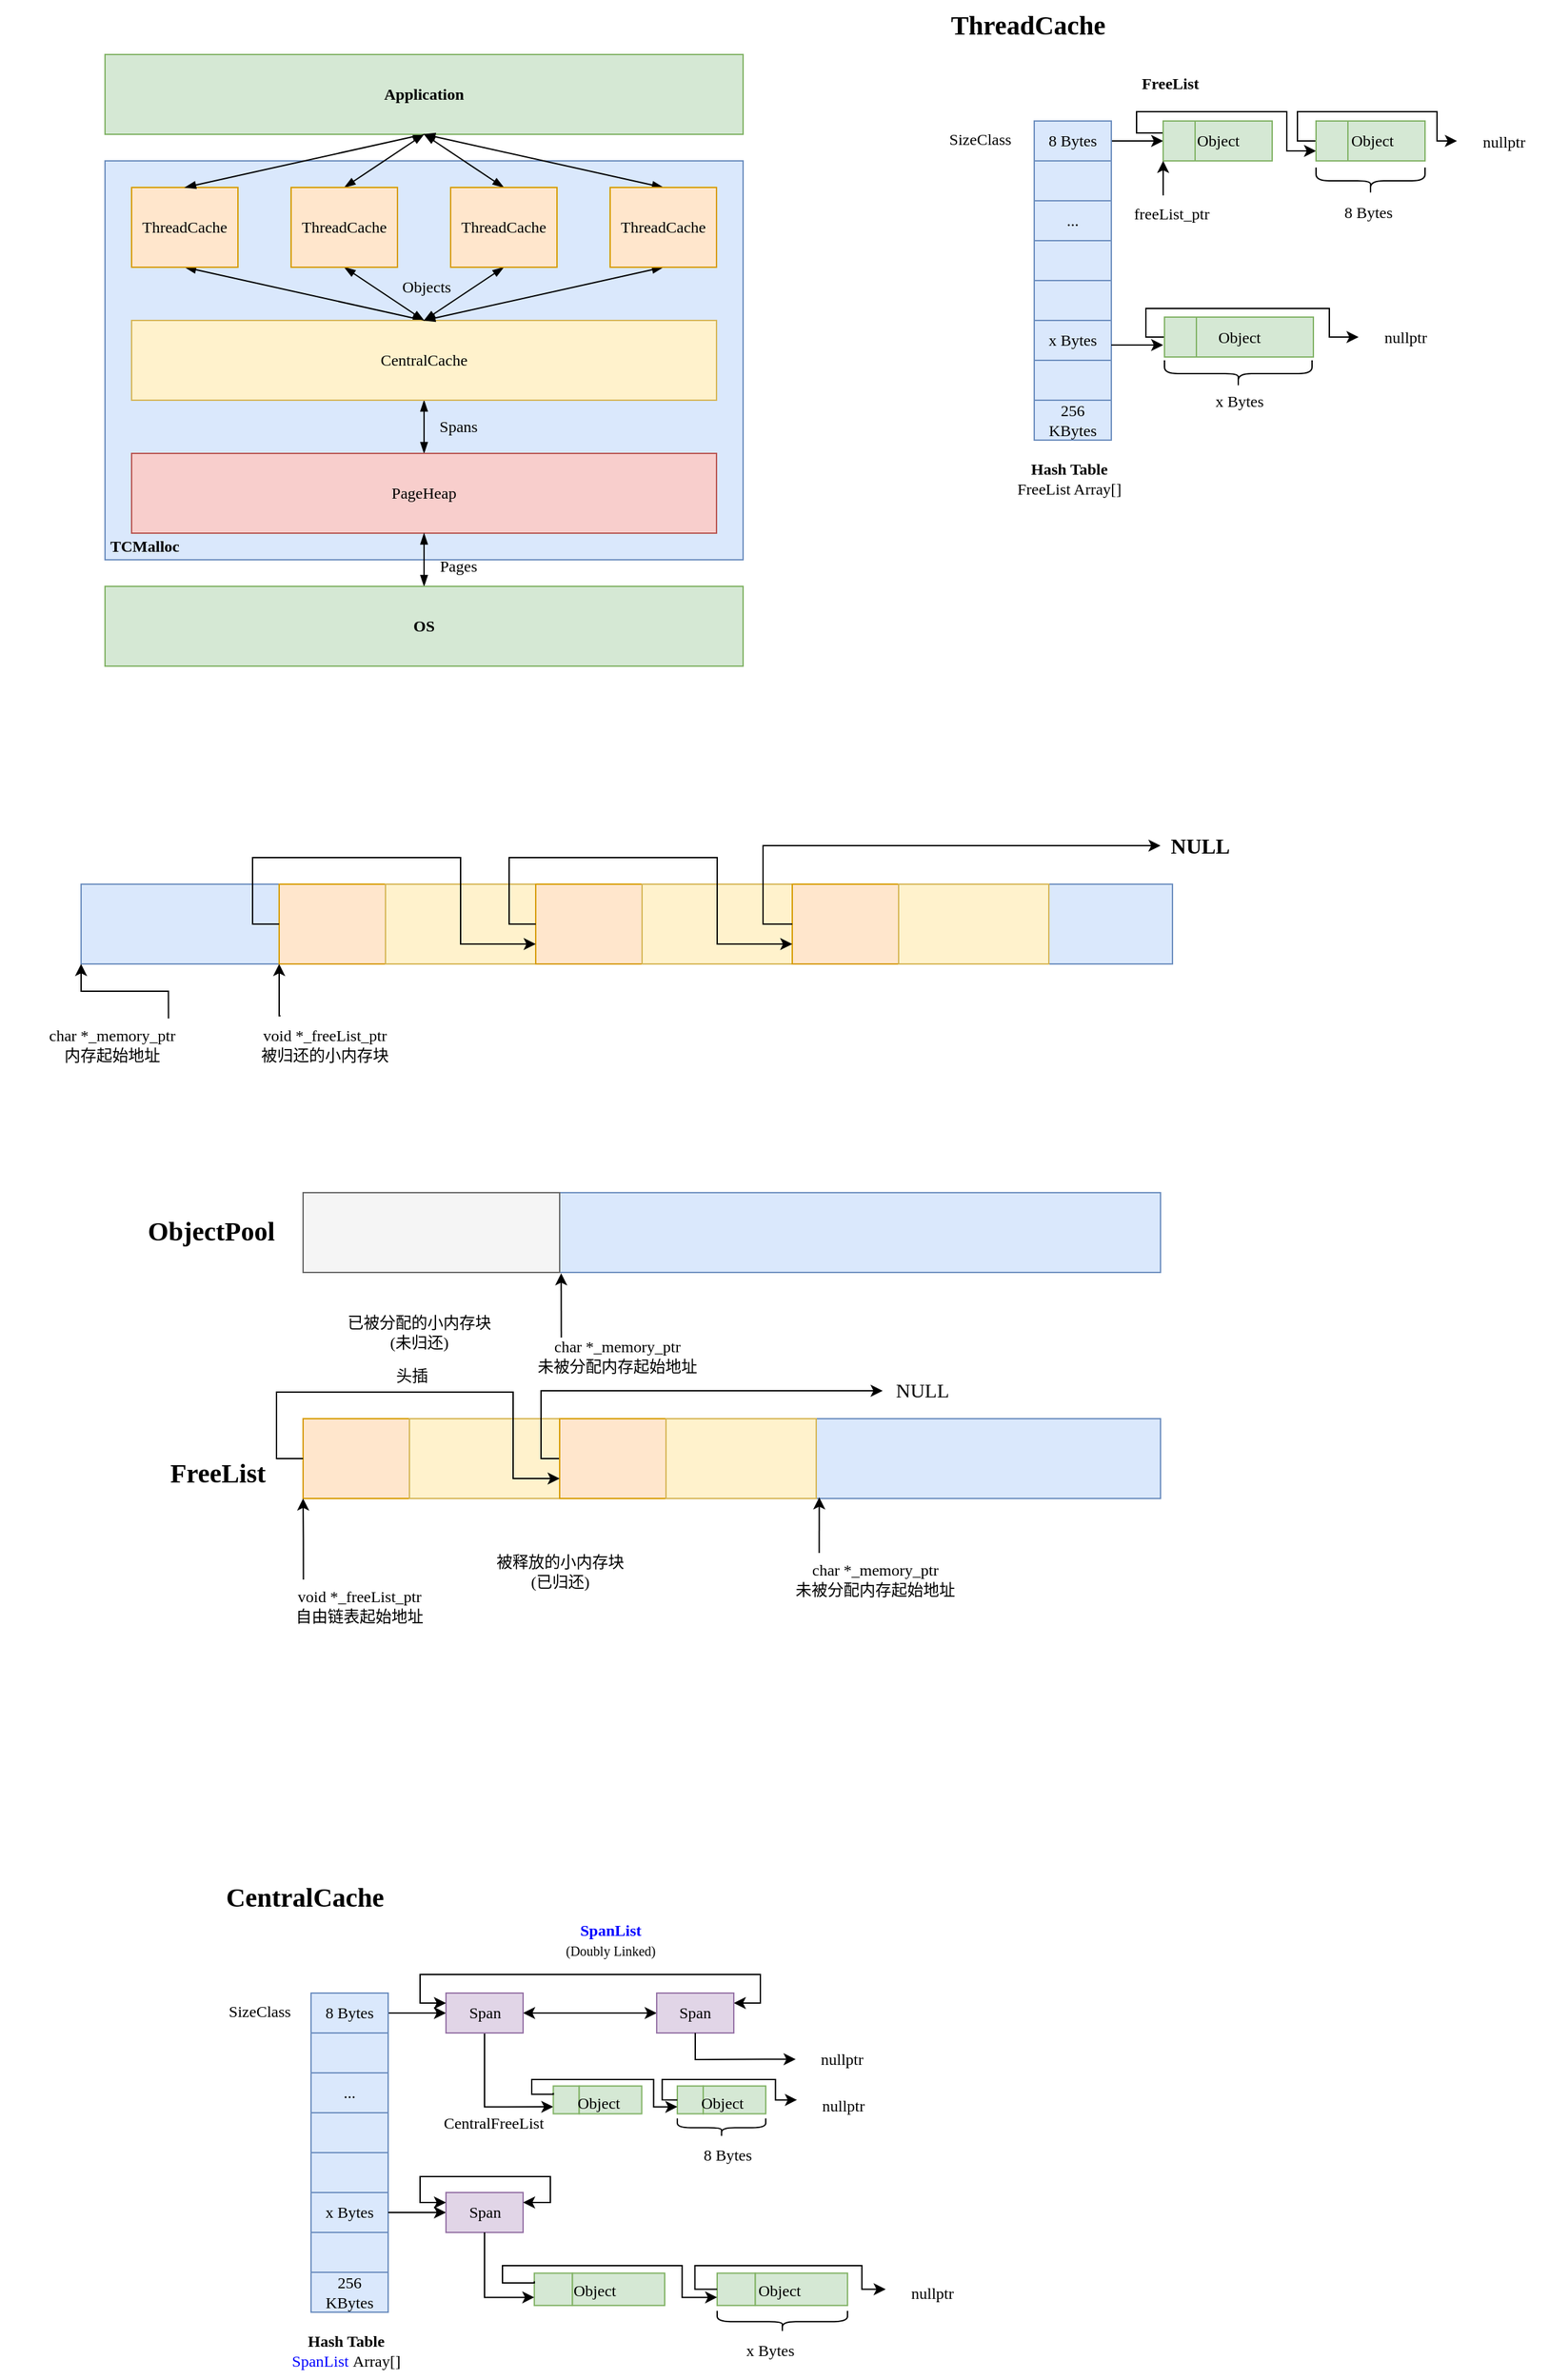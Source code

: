 <mxfile version="23.1.8" type="github" pages="2">
  <diagram name="第 1 页" id="vCILg_Ki7q9bG5vbGijk">
    <mxGraphModel dx="716" dy="364" grid="0" gridSize="10" guides="1" tooltips="1" connect="1" arrows="1" fold="1" page="1" pageScale="1" pageWidth="1654" pageHeight="2336" math="0" shadow="0">
      <root>
        <mxCell id="0" />
        <mxCell id="1" parent="0" />
        <mxCell id="2ix9AT3Dd3sCo8_-2dsp-60" value="" style="rounded=0;whiteSpace=wrap;html=1;fontFamily=Lucida Console;fillColor=#dae8fc;strokeColor=#6c8ebf;" vertex="1" parent="1">
          <mxGeometry x="102" y="724" width="821" height="60" as="geometry" />
        </mxCell>
        <mxCell id="2ix9AT3Dd3sCo8_-2dsp-11" value="" style="rounded=0;whiteSpace=wrap;html=1;fontFamily=Lucida Console;fillColor=#dae8fc;strokeColor=#6c8ebf;" vertex="1" parent="1">
          <mxGeometry x="120" y="180" width="480" height="300" as="geometry" />
        </mxCell>
        <mxCell id="2ix9AT3Dd3sCo8_-2dsp-18" style="rounded=0;orthogonalLoop=1;jettySize=auto;html=1;exitX=0.5;exitY=1;exitDx=0;exitDy=0;entryX=0.5;entryY=0;entryDx=0;entryDy=0;startArrow=blockThin;startFill=1;endArrow=blockThin;endFill=1;" edge="1" parent="1" source="2ix9AT3Dd3sCo8_-2dsp-1" target="2ix9AT3Dd3sCo8_-2dsp-7">
          <mxGeometry relative="1" as="geometry">
            <mxPoint x="240" y="300" as="targetPoint" />
          </mxGeometry>
        </mxCell>
        <mxCell id="2ix9AT3Dd3sCo8_-2dsp-1" value="&lt;font&gt;ThreadCache&lt;/font&gt;" style="rounded=0;whiteSpace=wrap;html=1;fontFamily=Lucida Console;fillColor=#ffe6cc;strokeColor=#d79b00;" vertex="1" parent="1">
          <mxGeometry x="140" y="200" width="80" height="60" as="geometry" />
        </mxCell>
        <mxCell id="2ix9AT3Dd3sCo8_-2dsp-17" style="rounded=0;orthogonalLoop=1;jettySize=auto;html=1;exitX=0.5;exitY=1;exitDx=0;exitDy=0;entryX=0.5;entryY=0;entryDx=0;entryDy=0;startArrow=blockThin;startFill=1;endArrow=blockThin;endFill=1;" edge="1" parent="1" source="2ix9AT3Dd3sCo8_-2dsp-5" target="2ix9AT3Dd3sCo8_-2dsp-1">
          <mxGeometry relative="1" as="geometry" />
        </mxCell>
        <mxCell id="2ix9AT3Dd3sCo8_-2dsp-5" value="&lt;b&gt;Application&lt;/b&gt;" style="rounded=0;whiteSpace=wrap;html=1;fontFamily=Lucida Console;fillColor=#d5e8d4;strokeColor=#82b366;" vertex="1" parent="1">
          <mxGeometry x="120" y="100" width="480" height="60" as="geometry" />
        </mxCell>
        <mxCell id="2ix9AT3Dd3sCo8_-2dsp-23" style="rounded=0;orthogonalLoop=1;jettySize=auto;html=1;exitX=0.5;exitY=1;exitDx=0;exitDy=0;startArrow=blockThin;startFill=1;endArrow=blockThin;endFill=1;" edge="1" parent="1" source="2ix9AT3Dd3sCo8_-2dsp-7">
          <mxGeometry relative="1" as="geometry">
            <mxPoint x="360" y="400" as="targetPoint" />
          </mxGeometry>
        </mxCell>
        <mxCell id="2ix9AT3Dd3sCo8_-2dsp-7" value="CentralCache" style="rounded=0;whiteSpace=wrap;html=1;fontFamily=Lucida Console;fillColor=#fff2cc;strokeColor=#d6b656;" vertex="1" parent="1">
          <mxGeometry x="140" y="300" width="440" height="60" as="geometry" />
        </mxCell>
        <mxCell id="2ix9AT3Dd3sCo8_-2dsp-8" value="PageHeap" style="rounded=0;whiteSpace=wrap;html=1;fontFamily=Lucida Console;fillColor=#f8cecc;strokeColor=#b85450;" vertex="1" parent="1">
          <mxGeometry x="140" y="400" width="440" height="60" as="geometry" />
        </mxCell>
        <mxCell id="2ix9AT3Dd3sCo8_-2dsp-25" style="rounded=0;orthogonalLoop=1;jettySize=auto;html=1;exitX=0.5;exitY=0;exitDx=0;exitDy=0;entryX=0.5;entryY=1;entryDx=0;entryDy=0;startArrow=blockThin;startFill=1;endArrow=blockThin;endFill=1;" edge="1" parent="1" source="2ix9AT3Dd3sCo8_-2dsp-10" target="2ix9AT3Dd3sCo8_-2dsp-8">
          <mxGeometry relative="1" as="geometry" />
        </mxCell>
        <mxCell id="2ix9AT3Dd3sCo8_-2dsp-10" value="&lt;b&gt;OS&lt;/b&gt;" style="rounded=0;whiteSpace=wrap;html=1;fontFamily=Lucida Console;fillColor=#d5e8d4;strokeColor=#82b366;" vertex="1" parent="1">
          <mxGeometry x="120" y="500" width="480" height="60" as="geometry" />
        </mxCell>
        <mxCell id="2ix9AT3Dd3sCo8_-2dsp-19" style="rounded=0;orthogonalLoop=1;jettySize=auto;html=1;exitX=0.5;exitY=1;exitDx=0;exitDy=0;entryX=0.5;entryY=0;entryDx=0;entryDy=0;startArrow=blockThin;startFill=1;endArrow=blockThin;endFill=1;" edge="1" parent="1" source="2ix9AT3Dd3sCo8_-2dsp-14" target="2ix9AT3Dd3sCo8_-2dsp-7">
          <mxGeometry relative="1" as="geometry">
            <mxPoint x="240" y="300" as="targetPoint" />
          </mxGeometry>
        </mxCell>
        <mxCell id="2ix9AT3Dd3sCo8_-2dsp-26" style="rounded=0;orthogonalLoop=1;jettySize=auto;html=1;exitX=0.5;exitY=0;exitDx=0;exitDy=0;entryX=0.5;entryY=1;entryDx=0;entryDy=0;startArrow=blockThin;startFill=1;endArrow=blockThin;endFill=1;" edge="1" parent="1" source="2ix9AT3Dd3sCo8_-2dsp-14" target="2ix9AT3Dd3sCo8_-2dsp-5">
          <mxGeometry relative="1" as="geometry" />
        </mxCell>
        <mxCell id="2ix9AT3Dd3sCo8_-2dsp-14" value="&lt;font&gt;ThreadCache&lt;/font&gt;" style="rounded=0;whiteSpace=wrap;html=1;fontFamily=Lucida Console;fillColor=#ffe6cc;strokeColor=#d79b00;" vertex="1" parent="1">
          <mxGeometry x="260" y="200" width="80" height="60" as="geometry" />
        </mxCell>
        <mxCell id="2ix9AT3Dd3sCo8_-2dsp-20" style="rounded=0;orthogonalLoop=1;jettySize=auto;html=1;exitX=0.5;exitY=1;exitDx=0;exitDy=0;entryX=0.5;entryY=0;entryDx=0;entryDy=0;startArrow=blockThin;startFill=1;endArrow=blockThin;endFill=1;" edge="1" parent="1" source="2ix9AT3Dd3sCo8_-2dsp-15" target="2ix9AT3Dd3sCo8_-2dsp-7">
          <mxGeometry relative="1" as="geometry" />
        </mxCell>
        <mxCell id="2ix9AT3Dd3sCo8_-2dsp-27" style="rounded=0;orthogonalLoop=1;jettySize=auto;html=1;exitX=0.5;exitY=0;exitDx=0;exitDy=0;entryX=0.5;entryY=1;entryDx=0;entryDy=0;startArrow=blockThin;startFill=1;endArrow=blockThin;endFill=1;" edge="1" parent="1" source="2ix9AT3Dd3sCo8_-2dsp-15" target="2ix9AT3Dd3sCo8_-2dsp-5">
          <mxGeometry relative="1" as="geometry" />
        </mxCell>
        <mxCell id="2ix9AT3Dd3sCo8_-2dsp-15" value="&lt;font&gt;ThreadCache&lt;/font&gt;" style="rounded=0;whiteSpace=wrap;html=1;fontFamily=Lucida Console;fillColor=#ffe6cc;strokeColor=#d79b00;" vertex="1" parent="1">
          <mxGeometry x="380" y="200" width="80" height="60" as="geometry" />
        </mxCell>
        <mxCell id="2ix9AT3Dd3sCo8_-2dsp-21" style="rounded=0;orthogonalLoop=1;jettySize=auto;html=1;exitX=0.5;exitY=1;exitDx=0;exitDy=0;startArrow=blockThin;startFill=1;endArrow=blockThin;endFill=1;entryX=0.5;entryY=0;entryDx=0;entryDy=0;" edge="1" parent="1" source="2ix9AT3Dd3sCo8_-2dsp-16" target="2ix9AT3Dd3sCo8_-2dsp-7">
          <mxGeometry relative="1" as="geometry">
            <mxPoint x="480" y="300" as="targetPoint" />
          </mxGeometry>
        </mxCell>
        <mxCell id="2ix9AT3Dd3sCo8_-2dsp-28" style="rounded=0;orthogonalLoop=1;jettySize=auto;html=1;exitX=0.5;exitY=0;exitDx=0;exitDy=0;entryX=0.5;entryY=1;entryDx=0;entryDy=0;startArrow=blockThin;startFill=1;endArrow=blockThin;endFill=1;" edge="1" parent="1" source="2ix9AT3Dd3sCo8_-2dsp-16" target="2ix9AT3Dd3sCo8_-2dsp-5">
          <mxGeometry relative="1" as="geometry" />
        </mxCell>
        <mxCell id="2ix9AT3Dd3sCo8_-2dsp-16" value="&lt;font&gt;ThreadCache&lt;/font&gt;" style="rounded=0;whiteSpace=wrap;html=1;fontFamily=Lucida Console;fillColor=#ffe6cc;strokeColor=#d79b00;" vertex="1" parent="1">
          <mxGeometry x="500" y="200" width="80" height="60" as="geometry" />
        </mxCell>
        <mxCell id="2ix9AT3Dd3sCo8_-2dsp-29" value="&lt;font face=&quot;Lucida Console&quot;&gt;Pages&lt;/font&gt;" style="text;html=1;align=center;verticalAlign=middle;whiteSpace=wrap;rounded=0;" vertex="1" parent="1">
          <mxGeometry x="356" y="465" width="60" height="40" as="geometry" />
        </mxCell>
        <mxCell id="2ix9AT3Dd3sCo8_-2dsp-30" value="&lt;font face=&quot;Lucida Console&quot;&gt;Spans&lt;/font&gt;" style="text;html=1;align=center;verticalAlign=middle;whiteSpace=wrap;rounded=0;" vertex="1" parent="1">
          <mxGeometry x="356" y="365" width="60" height="30" as="geometry" />
        </mxCell>
        <mxCell id="2ix9AT3Dd3sCo8_-2dsp-31" value="&lt;font face=&quot;Lucida Console&quot;&gt;Objects&lt;/font&gt;" style="text;html=1;align=center;verticalAlign=middle;whiteSpace=wrap;rounded=0;" vertex="1" parent="1">
          <mxGeometry x="332" y="260" width="60" height="30" as="geometry" />
        </mxCell>
        <mxCell id="2ix9AT3Dd3sCo8_-2dsp-33" value="&lt;font face=&quot;Lucida Console&quot;&gt;&lt;b&gt;TCMalloc&lt;/b&gt;&lt;/font&gt;" style="text;html=1;align=center;verticalAlign=middle;whiteSpace=wrap;rounded=0;" vertex="1" parent="1">
          <mxGeometry x="120" y="450" width="60" height="40" as="geometry" />
        </mxCell>
        <mxCell id="2ix9AT3Dd3sCo8_-2dsp-35" value="" style="rounded=0;whiteSpace=wrap;html=1;fontFamily=Lucida Console;fillColor=#ffe6cc;strokeColor=#d79b00;" vertex="1" parent="1">
          <mxGeometry x="251" y="724" width="80" height="60" as="geometry" />
        </mxCell>
        <mxCell id="2ix9AT3Dd3sCo8_-2dsp-36" value="" style="rounded=0;whiteSpace=wrap;html=1;fontFamily=Lucida Console;fillColor=#fff2cc;strokeColor=#d6b656;" vertex="1" parent="1">
          <mxGeometry x="331" y="724" width="113" height="60" as="geometry" />
        </mxCell>
        <mxCell id="2ix9AT3Dd3sCo8_-2dsp-37" value="" style="rounded=0;whiteSpace=wrap;html=1;fontFamily=Lucida Console;fillColor=#ffe6cc;strokeColor=#d79b00;" vertex="1" parent="1">
          <mxGeometry x="444" y="724" width="80" height="60" as="geometry" />
        </mxCell>
        <mxCell id="2ix9AT3Dd3sCo8_-2dsp-38" value="" style="rounded=0;whiteSpace=wrap;html=1;fontFamily=Lucida Console;fillColor=#fff2cc;strokeColor=#d6b656;" vertex="1" parent="1">
          <mxGeometry x="524" y="724" width="113" height="60" as="geometry" />
        </mxCell>
        <mxCell id="2ix9AT3Dd3sCo8_-2dsp-39" value="" style="rounded=0;whiteSpace=wrap;html=1;fontFamily=Lucida Console;fillColor=#ffe6cc;strokeColor=#d79b00;" vertex="1" parent="1">
          <mxGeometry x="637" y="724" width="80" height="60" as="geometry" />
        </mxCell>
        <mxCell id="2ix9AT3Dd3sCo8_-2dsp-40" value="" style="rounded=0;whiteSpace=wrap;html=1;fontFamily=Lucida Console;fillColor=#fff2cc;strokeColor=#d6b656;" vertex="1" parent="1">
          <mxGeometry x="717" y="724" width="113" height="60" as="geometry" />
        </mxCell>
        <mxCell id="2ix9AT3Dd3sCo8_-2dsp-43" value="&lt;font size=&quot;1&quot; face=&quot;Lucida Console&quot;&gt;&lt;b style=&quot;font-size: 16px;&quot;&gt;NULL&lt;/b&gt;&lt;/font&gt;" style="text;html=1;align=center;verticalAlign=middle;whiteSpace=wrap;rounded=0;" vertex="1" parent="1">
          <mxGeometry x="914" y="675" width="60" height="40" as="geometry" />
        </mxCell>
        <mxCell id="2ix9AT3Dd3sCo8_-2dsp-53" style="edgeStyle=orthogonalEdgeStyle;rounded=0;orthogonalLoop=1;jettySize=auto;html=1;exitX=0;exitY=0.5;exitDx=0;exitDy=0;entryX=0;entryY=0.75;entryDx=0;entryDy=0;" edge="1" parent="1" source="2ix9AT3Dd3sCo8_-2dsp-35" target="2ix9AT3Dd3sCo8_-2dsp-37">
          <mxGeometry relative="1" as="geometry" />
        </mxCell>
        <mxCell id="2ix9AT3Dd3sCo8_-2dsp-56" style="edgeStyle=orthogonalEdgeStyle;rounded=0;orthogonalLoop=1;jettySize=auto;html=1;exitX=0;exitY=0.5;exitDx=0;exitDy=0;entryX=0;entryY=0.75;entryDx=0;entryDy=0;" edge="1" parent="1" source="2ix9AT3Dd3sCo8_-2dsp-37" target="2ix9AT3Dd3sCo8_-2dsp-39">
          <mxGeometry relative="1" as="geometry" />
        </mxCell>
        <mxCell id="2ix9AT3Dd3sCo8_-2dsp-57" style="edgeStyle=orthogonalEdgeStyle;rounded=0;orthogonalLoop=1;jettySize=auto;html=1;exitX=1;exitY=0.5;exitDx=0;exitDy=0;entryX=0;entryY=0.5;entryDx=0;entryDy=0;" edge="1" parent="1" source="2ix9AT3Dd3sCo8_-2dsp-38" target="2ix9AT3Dd3sCo8_-2dsp-43">
          <mxGeometry relative="1" as="geometry">
            <Array as="points">
              <mxPoint x="615" y="754" />
              <mxPoint x="615" y="695" />
              <mxPoint x="905" y="695" />
            </Array>
          </mxGeometry>
        </mxCell>
        <mxCell id="2ix9AT3Dd3sCo8_-2dsp-59" style="edgeStyle=orthogonalEdgeStyle;rounded=0;orthogonalLoop=1;jettySize=auto;html=1;exitX=0.5;exitY=0;exitDx=0;exitDy=0;entryX=0;entryY=1;entryDx=0;entryDy=0;" edge="1" parent="1" target="2ix9AT3Dd3sCo8_-2dsp-35">
          <mxGeometry relative="1" as="geometry">
            <mxPoint x="252" y="823" as="sourcePoint" />
          </mxGeometry>
        </mxCell>
        <mxCell id="2ix9AT3Dd3sCo8_-2dsp-58" value="&lt;font face=&quot;Lucida Console&quot;&gt;void *_freeList_ptr&lt;/font&gt;&lt;br&gt;&lt;font face=&quot;黑体&quot;&gt;被归还的小内存块&lt;/font&gt;" style="text;html=1;align=center;verticalAlign=middle;whiteSpace=wrap;rounded=0;" vertex="1" parent="1">
          <mxGeometry x="201" y="825" width="169" height="40" as="geometry" />
        </mxCell>
        <mxCell id="2ix9AT3Dd3sCo8_-2dsp-62" style="edgeStyle=orthogonalEdgeStyle;rounded=0;orthogonalLoop=1;jettySize=auto;html=1;exitX=0.75;exitY=0;exitDx=0;exitDy=0;entryX=0;entryY=1;entryDx=0;entryDy=0;" edge="1" parent="1" source="2ix9AT3Dd3sCo8_-2dsp-61" target="2ix9AT3Dd3sCo8_-2dsp-60">
          <mxGeometry relative="1" as="geometry" />
        </mxCell>
        <mxCell id="2ix9AT3Dd3sCo8_-2dsp-61" value="&lt;font face=&quot;Lucida Console&quot;&gt;char *_memory_ptr&lt;/font&gt;&lt;br&gt;&lt;font face=&quot;黑体&quot;&gt;内存起始地址&lt;/font&gt;" style="text;html=1;align=center;verticalAlign=middle;whiteSpace=wrap;rounded=0;" vertex="1" parent="1">
          <mxGeometry x="41" y="825" width="169" height="40" as="geometry" />
        </mxCell>
        <mxCell id="2ix9AT3Dd3sCo8_-2dsp-64" value="" style="rounded=0;whiteSpace=wrap;html=1;fontFamily=Lucida Console;fillColor=#dae8fc;strokeColor=#6c8ebf;" vertex="1" parent="1">
          <mxGeometry x="269" y="956" width="645" height="60" as="geometry" />
        </mxCell>
        <mxCell id="2ix9AT3Dd3sCo8_-2dsp-66" style="rounded=0;orthogonalLoop=1;jettySize=auto;html=1;exitX=0.25;exitY=0;exitDx=0;exitDy=0;entryX=0.301;entryY=1.044;entryDx=0;entryDy=0;entryPerimeter=0;" edge="1" parent="1">
          <mxGeometry relative="1" as="geometry">
            <mxPoint x="463.25" y="1065" as="sourcePoint" />
            <mxPoint x="463.145" y="1016.64" as="targetPoint" />
          </mxGeometry>
        </mxCell>
        <mxCell id="2ix9AT3Dd3sCo8_-2dsp-65" value="&lt;font face=&quot;Lucida Console&quot;&gt;char *_memory_ptr&lt;/font&gt;&lt;br&gt;&lt;font face=&quot;黑体&quot;&gt;未被分配内存起始地址&lt;/font&gt;" style="text;html=1;align=center;verticalAlign=middle;whiteSpace=wrap;rounded=0;" vertex="1" parent="1">
          <mxGeometry x="421" y="1059" width="169" height="40" as="geometry" />
        </mxCell>
        <mxCell id="2ix9AT3Dd3sCo8_-2dsp-71" value="" style="rounded=0;whiteSpace=wrap;html=1;fontFamily=Lucida Console;fillColor=#f5f5f5;strokeColor=#666666;fontColor=#333333;" vertex="1" parent="1">
          <mxGeometry x="269" y="956" width="193" height="60" as="geometry" />
        </mxCell>
        <mxCell id="2ix9AT3Dd3sCo8_-2dsp-72" value="&lt;font face=&quot;黑体&quot;&gt;已被分配的小内存块&lt;br&gt;(未归还)&lt;br&gt;&lt;/font&gt;" style="text;html=1;align=center;verticalAlign=middle;whiteSpace=wrap;rounded=0;" vertex="1" parent="1">
          <mxGeometry x="272" y="1041" width="169" height="40" as="geometry" />
        </mxCell>
        <mxCell id="2ix9AT3Dd3sCo8_-2dsp-74" value="" style="rounded=0;whiteSpace=wrap;html=1;fontFamily=Lucida Console;fillColor=#dae8fc;strokeColor=#6c8ebf;" vertex="1" parent="1">
          <mxGeometry x="269" y="1126" width="645" height="60" as="geometry" />
        </mxCell>
        <mxCell id="2ix9AT3Dd3sCo8_-2dsp-76" value="&lt;font face=&quot;Lucida Console&quot;&gt;char *_memory_ptr&lt;/font&gt;&lt;br&gt;&lt;font face=&quot;黑体&quot;&gt;未被分配内存起始地址&lt;/font&gt;" style="text;html=1;align=center;verticalAlign=middle;whiteSpace=wrap;rounded=0;" vertex="1" parent="1">
          <mxGeometry x="615" y="1227" width="169" height="40" as="geometry" />
        </mxCell>
        <mxCell id="2ix9AT3Dd3sCo8_-2dsp-77" value="" style="rounded=0;whiteSpace=wrap;html=1;fontFamily=Lucida Console;fillColor=#ffe6cc;strokeColor=#d79b00;" vertex="1" parent="1">
          <mxGeometry x="269" y="1126" width="80" height="60" as="geometry" />
        </mxCell>
        <mxCell id="2ix9AT3Dd3sCo8_-2dsp-78" value="" style="rounded=0;whiteSpace=wrap;html=1;fontFamily=Lucida Console;fillColor=#fff2cc;strokeColor=#d6b656;" vertex="1" parent="1">
          <mxGeometry x="349" y="1126" width="113" height="60" as="geometry" />
        </mxCell>
        <mxCell id="2ix9AT3Dd3sCo8_-2dsp-89" style="edgeStyle=orthogonalEdgeStyle;rounded=0;orthogonalLoop=1;jettySize=auto;html=1;exitX=1;exitY=0.5;exitDx=0;exitDy=0;" edge="1" parent="1" target="2ix9AT3Dd3sCo8_-2dsp-88">
          <mxGeometry relative="1" as="geometry">
            <mxPoint x="462" y="1156" as="sourcePoint" />
            <mxPoint x="694.0" y="1101" as="targetPoint" />
            <Array as="points">
              <mxPoint x="448" y="1156" />
              <mxPoint x="448" y="1105" />
            </Array>
          </mxGeometry>
        </mxCell>
        <mxCell id="2ix9AT3Dd3sCo8_-2dsp-79" value="&lt;font face=&quot;黑体&quot;&gt;被释放的小内存块&lt;br&gt;(已归还)&lt;br&gt;&lt;/font&gt;" style="text;html=1;align=center;verticalAlign=middle;whiteSpace=wrap;rounded=0;" vertex="1" parent="1">
          <mxGeometry x="378" y="1221" width="169" height="40" as="geometry" />
        </mxCell>
        <mxCell id="2ix9AT3Dd3sCo8_-2dsp-81" value="" style="rounded=0;whiteSpace=wrap;html=1;fontFamily=Lucida Console;fillColor=#ffe6cc;strokeColor=#d79b00;" vertex="1" parent="1">
          <mxGeometry x="462" y="1126" width="80" height="60" as="geometry" />
        </mxCell>
        <mxCell id="2ix9AT3Dd3sCo8_-2dsp-82" value="" style="rounded=0;whiteSpace=wrap;html=1;fontFamily=Lucida Console;fillColor=#fff2cc;strokeColor=#d6b656;" vertex="1" parent="1">
          <mxGeometry x="542" y="1126" width="113" height="60" as="geometry" />
        </mxCell>
        <mxCell id="2ix9AT3Dd3sCo8_-2dsp-85" style="edgeStyle=orthogonalEdgeStyle;rounded=0;orthogonalLoop=1;jettySize=auto;html=1;exitX=0.25;exitY=0;exitDx=0;exitDy=0;entryX=0;entryY=1;entryDx=0;entryDy=0;" edge="1" parent="1" source="2ix9AT3Dd3sCo8_-2dsp-84" target="2ix9AT3Dd3sCo8_-2dsp-77">
          <mxGeometry relative="1" as="geometry" />
        </mxCell>
        <mxCell id="2ix9AT3Dd3sCo8_-2dsp-84" value="&lt;font face=&quot;Lucida Console&quot;&gt;void *_freeList_ptr&lt;/font&gt;&lt;br&gt;&lt;font face=&quot;黑体&quot;&gt;自由链表起始地址&lt;/font&gt;" style="text;html=1;align=center;verticalAlign=middle;whiteSpace=wrap;rounded=0;" vertex="1" parent="1">
          <mxGeometry x="227" y="1247" width="169" height="40" as="geometry" />
        </mxCell>
        <mxCell id="2ix9AT3Dd3sCo8_-2dsp-86" style="edgeStyle=orthogonalEdgeStyle;rounded=0;orthogonalLoop=1;jettySize=auto;html=1;exitX=0;exitY=0.5;exitDx=0;exitDy=0;entryX=1;entryY=0.75;entryDx=0;entryDy=0;" edge="1" parent="1" source="2ix9AT3Dd3sCo8_-2dsp-77" target="2ix9AT3Dd3sCo8_-2dsp-78">
          <mxGeometry relative="1" as="geometry">
            <Array as="points">
              <mxPoint x="249" y="1156" />
              <mxPoint x="249" y="1106" />
              <mxPoint x="427" y="1106" />
              <mxPoint x="427" y="1171" />
            </Array>
          </mxGeometry>
        </mxCell>
        <mxCell id="2ix9AT3Dd3sCo8_-2dsp-88" value="&lt;font face=&quot;黑体&quot;&gt;&lt;font style=&quot;font-size: 15px;&quot;&gt;NULL&lt;/font&gt;&lt;br&gt;&lt;/font&gt;" style="text;html=1;align=center;verticalAlign=middle;whiteSpace=wrap;rounded=0;" vertex="1" parent="1">
          <mxGeometry x="705" y="1084" width="59.5" height="40" as="geometry" />
        </mxCell>
        <mxCell id="2ix9AT3Dd3sCo8_-2dsp-90" style="rounded=0;orthogonalLoop=1;jettySize=auto;html=1;exitX=0.25;exitY=0;exitDx=0;exitDy=0;entryX=0.602;entryY=0.986;entryDx=0;entryDy=0;entryPerimeter=0;" edge="1" parent="1" source="2ix9AT3Dd3sCo8_-2dsp-76" target="2ix9AT3Dd3sCo8_-2dsp-74">
          <mxGeometry relative="1" as="geometry" />
        </mxCell>
        <mxCell id="2ix9AT3Dd3sCo8_-2dsp-91" value="&lt;font face=&quot;黑体&quot;&gt;头插&lt;br&gt;&lt;/font&gt;" style="text;html=1;align=center;verticalAlign=middle;whiteSpace=wrap;rounded=0;" vertex="1" parent="1">
          <mxGeometry x="330" y="1074" width="42" height="40" as="geometry" />
        </mxCell>
        <mxCell id="2ix9AT3Dd3sCo8_-2dsp-93" value="&lt;font size=&quot;1&quot; face=&quot;Lucida Console&quot;&gt;&lt;b style=&quot;font-size: 20px;&quot;&gt;FreeList&lt;/b&gt;&lt;/font&gt;" style="text;html=1;align=center;verticalAlign=middle;whiteSpace=wrap;rounded=0;" vertex="1" parent="1">
          <mxGeometry x="175" y="1146" width="60" height="40" as="geometry" />
        </mxCell>
        <mxCell id="2ix9AT3Dd3sCo8_-2dsp-94" value="&lt;font size=&quot;1&quot; face=&quot;Lucida Console&quot;&gt;&lt;b style=&quot;font-size: 20px;&quot;&gt;ObjectPool&lt;/b&gt;&lt;/font&gt;" style="text;html=1;align=center;verticalAlign=middle;whiteSpace=wrap;rounded=0;" vertex="1" parent="1">
          <mxGeometry x="170" y="964" width="60" height="40" as="geometry" />
        </mxCell>
        <mxCell id="HaCrzgObacT1Gevzyp2y-17" style="edgeStyle=orthogonalEdgeStyle;rounded=0;orthogonalLoop=1;jettySize=auto;html=1;exitX=0.5;exitY=0;exitDx=0;exitDy=0;entryX=0.5;entryY=1;entryDx=0;entryDy=0;" edge="1" parent="1" source="HaCrzgObacT1Gevzyp2y-2" target="HaCrzgObacT1Gevzyp2y-10">
          <mxGeometry relative="1" as="geometry" />
        </mxCell>
        <mxCell id="HaCrzgObacT1Gevzyp2y-2" value="8 Bytes" style="rounded=0;whiteSpace=wrap;html=1;fontFamily=Lucida Console;fillColor=#dae8fc;strokeColor=#6c8ebf;direction=south;" vertex="1" parent="1">
          <mxGeometry x="819" y="150" width="58" height="30" as="geometry" />
        </mxCell>
        <mxCell id="HaCrzgObacT1Gevzyp2y-3" value="" style="rounded=0;whiteSpace=wrap;html=1;fontFamily=Lucida Console;fillColor=#dae8fc;strokeColor=#6c8ebf;direction=south;" vertex="1" parent="1">
          <mxGeometry x="819" y="180" width="58" height="30" as="geometry" />
        </mxCell>
        <mxCell id="HaCrzgObacT1Gevzyp2y-4" value="..." style="rounded=0;whiteSpace=wrap;html=1;fontFamily=Lucida Console;fillColor=#dae8fc;strokeColor=#6c8ebf;direction=south;" vertex="1" parent="1">
          <mxGeometry x="819" y="210" width="58" height="30" as="geometry" />
        </mxCell>
        <mxCell id="HaCrzgObacT1Gevzyp2y-5" value="" style="rounded=0;whiteSpace=wrap;html=1;fontFamily=Lucida Console;fillColor=#dae8fc;strokeColor=#6c8ebf;direction=south;" vertex="1" parent="1">
          <mxGeometry x="819" y="240" width="58" height="30" as="geometry" />
        </mxCell>
        <mxCell id="HaCrzgObacT1Gevzyp2y-6" value="" style="rounded=0;whiteSpace=wrap;html=1;fontFamily=Lucida Console;fillColor=#dae8fc;strokeColor=#6c8ebf;direction=south;" vertex="1" parent="1">
          <mxGeometry x="819" y="270" width="58" height="30" as="geometry" />
        </mxCell>
        <mxCell id="HaCrzgObacT1Gevzyp2y-7" value="x Bytes" style="rounded=0;whiteSpace=wrap;html=1;fontFamily=Lucida Console;fillColor=#dae8fc;strokeColor=#6c8ebf;direction=south;" vertex="1" parent="1">
          <mxGeometry x="819" y="300" width="58" height="30" as="geometry" />
        </mxCell>
        <mxCell id="HaCrzgObacT1Gevzyp2y-8" value="" style="rounded=0;whiteSpace=wrap;html=1;fontFamily=Lucida Console;fillColor=#dae8fc;strokeColor=#6c8ebf;direction=south;" vertex="1" parent="1">
          <mxGeometry x="819" y="330" width="58" height="30" as="geometry" />
        </mxCell>
        <mxCell id="HaCrzgObacT1Gevzyp2y-9" value="256 KBytes" style="rounded=0;whiteSpace=wrap;html=1;fontFamily=Lucida Console;fillColor=#dae8fc;strokeColor=#6c8ebf;direction=south;" vertex="1" parent="1">
          <mxGeometry x="819" y="360" width="58" height="30" as="geometry" />
        </mxCell>
        <mxCell id="HaCrzgObacT1Gevzyp2y-14" style="edgeStyle=orthogonalEdgeStyle;rounded=0;orthogonalLoop=1;jettySize=auto;html=1;exitX=0.25;exitY=1;exitDx=0;exitDy=0;entryX=0.75;entryY=1;entryDx=0;entryDy=0;" edge="1" parent="1" source="HaCrzgObacT1Gevzyp2y-10" target="HaCrzgObacT1Gevzyp2y-12">
          <mxGeometry relative="1" as="geometry">
            <Array as="points">
              <mxPoint x="916" y="159" />
              <mxPoint x="896" y="159" />
              <mxPoint x="896" y="143" />
              <mxPoint x="1009" y="143" />
              <mxPoint x="1009" y="173" />
            </Array>
          </mxGeometry>
        </mxCell>
        <mxCell id="HaCrzgObacT1Gevzyp2y-10" value="" style="rounded=0;whiteSpace=wrap;html=1;fontFamily=Lucida Console;fillColor=#d5e8d4;strokeColor=#82b366;direction=south;" vertex="1" parent="1">
          <mxGeometry x="916" y="150" width="24" height="30" as="geometry" />
        </mxCell>
        <mxCell id="HaCrzgObacT1Gevzyp2y-11" value="" style="rounded=0;whiteSpace=wrap;html=1;fontFamily=Lucida Console;fillColor=#d5e8d4;strokeColor=#82b366;direction=south;" vertex="1" parent="1">
          <mxGeometry x="940" y="150" width="58" height="30" as="geometry" />
        </mxCell>
        <mxCell id="HaCrzgObacT1Gevzyp2y-16" style="edgeStyle=orthogonalEdgeStyle;rounded=0;orthogonalLoop=1;jettySize=auto;html=1;exitX=0.5;exitY=1;exitDx=0;exitDy=0;" edge="1" parent="1" source="HaCrzgObacT1Gevzyp2y-12" target="HaCrzgObacT1Gevzyp2y-15">
          <mxGeometry relative="1" as="geometry">
            <Array as="points">
              <mxPoint x="1017" y="165" />
              <mxPoint x="1017" y="143" />
              <mxPoint x="1122" y="143" />
              <mxPoint x="1122" y="165" />
            </Array>
          </mxGeometry>
        </mxCell>
        <mxCell id="HaCrzgObacT1Gevzyp2y-12" value="" style="rounded=0;whiteSpace=wrap;html=1;fontFamily=Lucida Console;fillColor=#d5e8d4;strokeColor=#82b366;direction=south;" vertex="1" parent="1">
          <mxGeometry x="1031" y="150" width="24" height="30" as="geometry" />
        </mxCell>
        <mxCell id="HaCrzgObacT1Gevzyp2y-13" value="" style="rounded=0;whiteSpace=wrap;html=1;fontFamily=Lucida Console;fillColor=#d5e8d4;strokeColor=#82b366;direction=south;" vertex="1" parent="1">
          <mxGeometry x="1055" y="150" width="58" height="30" as="geometry" />
        </mxCell>
        <mxCell id="HaCrzgObacT1Gevzyp2y-15" value="&lt;font face=&quot;Lucida Console&quot;&gt;nullptr&lt;/font&gt;" style="text;html=1;align=center;verticalAlign=middle;resizable=0;points=[];autosize=1;strokeColor=none;fillColor=none;" vertex="1" parent="1">
          <mxGeometry x="1137" y="152" width="69" height="27" as="geometry" />
        </mxCell>
        <mxCell id="HaCrzgObacT1Gevzyp2y-18" style="edgeStyle=orthogonalEdgeStyle;rounded=0;orthogonalLoop=1;jettySize=auto;html=1;exitX=0.5;exitY=0;exitDx=0;exitDy=0;entryX=0.5;entryY=1;entryDx=0;entryDy=0;" edge="1" parent="1">
          <mxGeometry relative="1" as="geometry">
            <mxPoint x="877" y="318.5" as="sourcePoint" />
            <mxPoint x="916" y="318.5" as="targetPoint" />
          </mxGeometry>
        </mxCell>
        <mxCell id="HaCrzgObacT1Gevzyp2y-22" style="edgeStyle=orthogonalEdgeStyle;rounded=0;orthogonalLoop=1;jettySize=auto;html=1;exitX=0.5;exitY=1;exitDx=0;exitDy=0;" edge="1" parent="1">
          <mxGeometry relative="1" as="geometry">
            <Array as="points">
              <mxPoint x="903" y="313" />
              <mxPoint x="903" y="291" />
              <mxPoint x="1041" y="291" />
              <mxPoint x="1041" y="313" />
            </Array>
            <mxPoint x="917" y="312.5" as="sourcePoint" />
            <mxPoint x="1063" y="312.533" as="targetPoint" />
          </mxGeometry>
        </mxCell>
        <mxCell id="HaCrzgObacT1Gevzyp2y-23" value="" style="rounded=0;whiteSpace=wrap;html=1;fontFamily=Lucida Console;fillColor=#d5e8d4;strokeColor=#82b366;direction=south;" vertex="1" parent="1">
          <mxGeometry x="917" y="297.5" width="24" height="30" as="geometry" />
        </mxCell>
        <mxCell id="HaCrzgObacT1Gevzyp2y-24" value="" style="rounded=0;whiteSpace=wrap;html=1;fontFamily=Lucida Console;fillColor=#d5e8d4;strokeColor=#82b366;direction=south;" vertex="1" parent="1">
          <mxGeometry x="941" y="297.5" width="88" height="30" as="geometry" />
        </mxCell>
        <mxCell id="HaCrzgObacT1Gevzyp2y-25" value="&lt;font face=&quot;Lucida Console&quot;&gt;nullptr&lt;/font&gt;" style="text;html=1;align=center;verticalAlign=middle;resizable=0;points=[];autosize=1;strokeColor=none;fillColor=none;" vertex="1" parent="1">
          <mxGeometry x="1063" y="299.5" width="69" height="27" as="geometry" />
        </mxCell>
        <mxCell id="HaCrzgObacT1Gevzyp2y-27" value="&lt;font face=&quot;Lucida Console&quot;&gt;&lt;b&gt;Hash Table&lt;/b&gt;&lt;br&gt;FreeList Array[]&lt;/font&gt;" style="text;html=1;align=center;verticalAlign=middle;resizable=0;points=[];autosize=1;strokeColor=none;fillColor=none;" vertex="1" parent="1">
          <mxGeometry x="778" y="398" width="134" height="42" as="geometry" />
        </mxCell>
        <mxCell id="HaCrzgObacT1Gevzyp2y-29" style="edgeStyle=orthogonalEdgeStyle;rounded=0;orthogonalLoop=1;jettySize=auto;html=1;entryX=1;entryY=1;entryDx=0;entryDy=0;" edge="1" parent="1" source="HaCrzgObacT1Gevzyp2y-28" target="HaCrzgObacT1Gevzyp2y-10">
          <mxGeometry relative="1" as="geometry" />
        </mxCell>
        <mxCell id="HaCrzgObacT1Gevzyp2y-28" value="&lt;font face=&quot;Lucida Console&quot;&gt;&amp;nbsp; &amp;nbsp; freeList_ptr&lt;/font&gt;" style="text;html=1;align=center;verticalAlign=middle;resizable=0;points=[];autosize=1;strokeColor=none;fillColor=none;" vertex="1" parent="1">
          <mxGeometry x="849" y="206" width="134" height="27" as="geometry" />
        </mxCell>
        <mxCell id="HaCrzgObacT1Gevzyp2y-30" value="&lt;font style=&quot;font-size: 20px;&quot; face=&quot;Lucida Console&quot;&gt;&lt;b&gt;ThreadCache&lt;/b&gt;&lt;/font&gt;" style="text;html=1;align=center;verticalAlign=middle;resizable=0;points=[];autosize=1;strokeColor=none;fillColor=none;" vertex="1" parent="1">
          <mxGeometry x="736" y="59" width="155" height="36" as="geometry" />
        </mxCell>
        <mxCell id="HaCrzgObacT1Gevzyp2y-31" value="" style="shape=curlyBracket;whiteSpace=wrap;html=1;rounded=1;flipH=1;labelPosition=right;verticalLabelPosition=middle;align=left;verticalAlign=middle;direction=north;" vertex="1" parent="1">
          <mxGeometry x="1031" y="185" width="82" height="20" as="geometry" />
        </mxCell>
        <mxCell id="HaCrzgObacT1Gevzyp2y-32" value="&lt;font face=&quot;Lucida Console&quot;&gt;8 Bytes&lt;/font&gt;" style="text;html=1;align=center;verticalAlign=middle;resizable=0;points=[];autosize=1;strokeColor=none;fillColor=none;" vertex="1" parent="1">
          <mxGeometry x="1035" y="205" width="69" height="27" as="geometry" />
        </mxCell>
        <mxCell id="HaCrzgObacT1Gevzyp2y-33" value="" style="shape=curlyBracket;whiteSpace=wrap;html=1;rounded=1;flipH=1;labelPosition=right;verticalLabelPosition=middle;align=left;verticalAlign=middle;direction=north;" vertex="1" parent="1">
          <mxGeometry x="917" y="330" width="111" height="20" as="geometry" />
        </mxCell>
        <mxCell id="HaCrzgObacT1Gevzyp2y-34" value="&lt;font face=&quot;Lucida Console&quot;&gt;x Bytes&lt;/font&gt;" style="text;html=1;align=center;verticalAlign=middle;resizable=0;points=[];autosize=1;strokeColor=none;fillColor=none;" vertex="1" parent="1">
          <mxGeometry x="938" y="347" width="69" height="27" as="geometry" />
        </mxCell>
        <mxCell id="HaCrzgObacT1Gevzyp2y-37" value="&lt;font face=&quot;Lucida Console&quot;&gt;&lt;b&gt;FreeList&lt;/b&gt;&lt;/font&gt;" style="text;html=1;align=center;verticalAlign=middle;resizable=0;points=[];autosize=1;strokeColor=none;fillColor=none;" vertex="1" parent="1">
          <mxGeometry x="882" y="108" width="78" height="27" as="geometry" />
        </mxCell>
        <mxCell id="HaCrzgObacT1Gevzyp2y-38" value="&lt;font face=&quot;Lucida Console&quot;&gt;SizeClass&lt;/font&gt;" style="text;html=1;align=center;verticalAlign=middle;resizable=0;points=[];autosize=1;strokeColor=none;fillColor=none;" vertex="1" parent="1">
          <mxGeometry x="736" y="150" width="83" height="27" as="geometry" />
        </mxCell>
        <mxCell id="HaCrzgObacT1Gevzyp2y-39" value="&lt;font face=&quot;Lucida Console&quot;&gt;Object&lt;/font&gt;" style="text;html=1;align=center;verticalAlign=middle;resizable=0;points=[];autosize=1;strokeColor=none;fillColor=none;" vertex="1" parent="1">
          <mxGeometry x="926" y="151.5" width="61" height="27" as="geometry" />
        </mxCell>
        <mxCell id="HaCrzgObacT1Gevzyp2y-40" value="&lt;font face=&quot;Lucida Console&quot;&gt;Object&lt;/font&gt;" style="text;html=1;align=center;verticalAlign=middle;resizable=0;points=[];autosize=1;strokeColor=none;fillColor=none;" vertex="1" parent="1">
          <mxGeometry x="1042" y="151.5" width="61" height="27" as="geometry" />
        </mxCell>
        <mxCell id="HaCrzgObacT1Gevzyp2y-41" value="&lt;font face=&quot;Lucida Console&quot;&gt;Object&lt;/font&gt;" style="text;html=1;align=center;verticalAlign=middle;resizable=0;points=[];autosize=1;strokeColor=none;fillColor=none;" vertex="1" parent="1">
          <mxGeometry x="942" y="299" width="61" height="27" as="geometry" />
        </mxCell>
        <mxCell id="HaCrzgObacT1Gevzyp2y-80" style="edgeStyle=orthogonalEdgeStyle;rounded=0;orthogonalLoop=1;jettySize=auto;html=1;exitX=0.5;exitY=0;exitDx=0;exitDy=0;entryX=0.5;entryY=1;entryDx=0;entryDy=0;" edge="1" parent="1" source="HaCrzgObacT1Gevzyp2y-43" target="HaCrzgObacT1Gevzyp2y-76">
          <mxGeometry relative="1" as="geometry" />
        </mxCell>
        <mxCell id="HaCrzgObacT1Gevzyp2y-43" value="8 Bytes" style="rounded=0;whiteSpace=wrap;html=1;fontFamily=Lucida Console;fillColor=#dae8fc;strokeColor=#6c8ebf;direction=south;" vertex="1" parent="1">
          <mxGeometry x="275" y="1558" width="58" height="30" as="geometry" />
        </mxCell>
        <mxCell id="HaCrzgObacT1Gevzyp2y-44" value="" style="rounded=0;whiteSpace=wrap;html=1;fontFamily=Lucida Console;fillColor=#dae8fc;strokeColor=#6c8ebf;direction=south;" vertex="1" parent="1">
          <mxGeometry x="275" y="1588" width="58" height="30" as="geometry" />
        </mxCell>
        <mxCell id="HaCrzgObacT1Gevzyp2y-45" value="..." style="rounded=0;whiteSpace=wrap;html=1;fontFamily=Lucida Console;fillColor=#dae8fc;strokeColor=#6c8ebf;direction=south;" vertex="1" parent="1">
          <mxGeometry x="275" y="1618" width="58" height="30" as="geometry" />
        </mxCell>
        <mxCell id="HaCrzgObacT1Gevzyp2y-46" value="" style="rounded=0;whiteSpace=wrap;html=1;fontFamily=Lucida Console;fillColor=#dae8fc;strokeColor=#6c8ebf;direction=south;" vertex="1" parent="1">
          <mxGeometry x="275" y="1648" width="58" height="30" as="geometry" />
        </mxCell>
        <mxCell id="HaCrzgObacT1Gevzyp2y-47" value="" style="rounded=0;whiteSpace=wrap;html=1;fontFamily=Lucida Console;fillColor=#dae8fc;strokeColor=#6c8ebf;direction=south;" vertex="1" parent="1">
          <mxGeometry x="275" y="1678" width="58" height="30" as="geometry" />
        </mxCell>
        <mxCell id="HaCrzgObacT1Gevzyp2y-48" value="x Bytes" style="rounded=0;whiteSpace=wrap;html=1;fontFamily=Lucida Console;fillColor=#dae8fc;strokeColor=#6c8ebf;direction=south;" vertex="1" parent="1">
          <mxGeometry x="275" y="1708" width="58" height="30" as="geometry" />
        </mxCell>
        <mxCell id="HaCrzgObacT1Gevzyp2y-49" value="" style="rounded=0;whiteSpace=wrap;html=1;fontFamily=Lucida Console;fillColor=#dae8fc;strokeColor=#6c8ebf;direction=south;" vertex="1" parent="1">
          <mxGeometry x="275" y="1738" width="58" height="30" as="geometry" />
        </mxCell>
        <mxCell id="HaCrzgObacT1Gevzyp2y-94" style="edgeStyle=orthogonalEdgeStyle;rounded=0;orthogonalLoop=1;jettySize=auto;html=1;exitX=0.5;exitY=0;exitDx=0;exitDy=0;" edge="1" parent="1" source="HaCrzgObacT1Gevzyp2y-48" target="HaCrzgObacT1Gevzyp2y-93">
          <mxGeometry relative="1" as="geometry" />
        </mxCell>
        <mxCell id="HaCrzgObacT1Gevzyp2y-50" value="256 KBytes" style="rounded=0;whiteSpace=wrap;html=1;fontFamily=Lucida Console;fillColor=#dae8fc;strokeColor=#6c8ebf;direction=south;" vertex="1" parent="1">
          <mxGeometry x="275" y="1768" width="58" height="30" as="geometry" />
        </mxCell>
        <mxCell id="HaCrzgObacT1Gevzyp2y-63" value="&lt;font face=&quot;Lucida Console&quot;&gt;&lt;b&gt;Hash Table&lt;/b&gt;&lt;br&gt;&lt;/font&gt;&lt;span style=&quot;border-color: var(--border-color); color: rgb(0, 0, 255); font-family: &amp;quot;Lucida Console&amp;quot;;&quot;&gt;SpanList&lt;/span&gt;&lt;font face=&quot;Lucida Console&quot;&gt;&lt;font color=&quot;#0000ff&quot;&gt;&amp;nbsp;&lt;/font&gt;Array[]&lt;/font&gt;" style="text;html=1;align=center;verticalAlign=middle;resizable=0;points=[];autosize=1;strokeColor=none;fillColor=none;" vertex="1" parent="1">
          <mxGeometry x="234" y="1806" width="134" height="42" as="geometry" />
        </mxCell>
        <mxCell id="HaCrzgObacT1Gevzyp2y-66" value="&lt;font face=&quot;Lucida Console&quot;&gt;&lt;span style=&quot;font-size: 20px;&quot;&gt;&lt;b&gt;CentralCache&lt;/b&gt;&lt;/span&gt;&lt;/font&gt;" style="text;html=1;align=center;verticalAlign=middle;resizable=0;points=[];autosize=1;strokeColor=none;fillColor=none;" vertex="1" parent="1">
          <mxGeometry x="186" y="1467" width="167" height="36" as="geometry" />
        </mxCell>
        <mxCell id="HaCrzgObacT1Gevzyp2y-73" value="&lt;b style=&quot;border-color: var(--border-color); color: rgb(0, 0, 255); font-family: &amp;quot;Lucida Console&amp;quot;;&quot;&gt;SpanList&lt;br&gt;&lt;/b&gt;&lt;font size=&quot;1&quot; face=&quot;Lucida Console&quot;&gt;(Doubly Linked)&lt;/font&gt;" style="text;html=1;align=center;verticalAlign=middle;resizable=0;points=[];autosize=1;strokeColor=none;fillColor=none;" vertex="1" parent="1">
          <mxGeometry x="436.5" y="1497" width="126" height="42" as="geometry" />
        </mxCell>
        <mxCell id="HaCrzgObacT1Gevzyp2y-91" style="edgeStyle=orthogonalEdgeStyle;rounded=0;orthogonalLoop=1;jettySize=auto;html=1;exitX=1;exitY=0.5;exitDx=0;exitDy=0;entryX=0.75;entryY=1;entryDx=0;entryDy=0;" edge="1" parent="1" source="HaCrzgObacT1Gevzyp2y-76" target="HaCrzgObacT1Gevzyp2y-52">
          <mxGeometry relative="1" as="geometry" />
        </mxCell>
        <mxCell id="HaCrzgObacT1Gevzyp2y-109" style="edgeStyle=orthogonalEdgeStyle;rounded=0;orthogonalLoop=1;jettySize=auto;html=1;exitX=0.5;exitY=0;exitDx=0;exitDy=0;startArrow=classic;startFill=1;" edge="1" parent="1" source="HaCrzgObacT1Gevzyp2y-76" target="HaCrzgObacT1Gevzyp2y-78">
          <mxGeometry relative="1" as="geometry" />
        </mxCell>
        <mxCell id="HaCrzgObacT1Gevzyp2y-76" value="Span" style="rounded=0;whiteSpace=wrap;html=1;fontFamily=Lucida Console;fillColor=#e1d5e7;strokeColor=#9673a6;direction=south;" vertex="1" parent="1">
          <mxGeometry x="376.5" y="1558" width="58" height="30" as="geometry" />
        </mxCell>
        <mxCell id="HaCrzgObacT1Gevzyp2y-111" style="edgeStyle=orthogonalEdgeStyle;rounded=0;orthogonalLoop=1;jettySize=auto;html=1;exitX=0.25;exitY=0;exitDx=0;exitDy=0;entryX=0.25;entryY=1;entryDx=0;entryDy=0;startArrow=classic;startFill=1;" edge="1" parent="1" source="HaCrzgObacT1Gevzyp2y-78" target="HaCrzgObacT1Gevzyp2y-76">
          <mxGeometry relative="1" as="geometry">
            <Array as="points">
              <mxPoint x="613" y="1565" />
              <mxPoint x="613" y="1544" />
              <mxPoint x="357" y="1544" />
              <mxPoint x="357" y="1565" />
            </Array>
          </mxGeometry>
        </mxCell>
        <mxCell id="HaCrzgObacT1Gevzyp2y-78" value="Span" style="rounded=0;whiteSpace=wrap;html=1;fontFamily=Lucida Console;fillColor=#e1d5e7;strokeColor=#9673a6;direction=south;" vertex="1" parent="1">
          <mxGeometry x="535" y="1558" width="58" height="30" as="geometry" />
        </mxCell>
        <mxCell id="HaCrzgObacT1Gevzyp2y-87" value="" style="group" vertex="1" connectable="0" parent="1">
          <mxGeometry x="441" y="1623" width="264.52" height="65" as="geometry" />
        </mxCell>
        <mxCell id="HaCrzgObacT1Gevzyp2y-52" value="" style="rounded=0;whiteSpace=wrap;html=1;fontFamily=Lucida Console;fillColor=#d5e8d4;strokeColor=#82b366;direction=south;" vertex="1" parent="HaCrzgObacT1Gevzyp2y-87">
          <mxGeometry x="16.226" y="4.876" width="19.471" height="20.899" as="geometry" />
        </mxCell>
        <mxCell id="HaCrzgObacT1Gevzyp2y-53" value="" style="rounded=0;whiteSpace=wrap;html=1;fontFamily=Lucida Console;fillColor=#d5e8d4;strokeColor=#82b366;direction=south;" vertex="1" parent="HaCrzgObacT1Gevzyp2y-87">
          <mxGeometry x="35.697" y="4.876" width="47.055" height="20.899" as="geometry" />
        </mxCell>
        <mxCell id="HaCrzgObacT1Gevzyp2y-55" value="" style="rounded=0;whiteSpace=wrap;html=1;fontFamily=Lucida Console;fillColor=#d5e8d4;strokeColor=#82b366;direction=south;" vertex="1" parent="HaCrzgObacT1Gevzyp2y-87">
          <mxGeometry x="109.524" y="4.876" width="19.471" height="20.899" as="geometry" />
        </mxCell>
        <mxCell id="HaCrzgObacT1Gevzyp2y-51" style="edgeStyle=orthogonalEdgeStyle;rounded=0;orthogonalLoop=1;jettySize=auto;html=1;exitX=0.25;exitY=1;exitDx=0;exitDy=0;entryX=0.75;entryY=1;entryDx=0;entryDy=0;" edge="1" parent="HaCrzgObacT1Gevzyp2y-87" source="HaCrzgObacT1Gevzyp2y-52" target="HaCrzgObacT1Gevzyp2y-55">
          <mxGeometry relative="1" as="geometry">
            <Array as="points">
              <mxPoint x="16.226" y="11.146" />
              <mxPoint y="11.146" />
              <mxPoint />
              <mxPoint x="91.676" />
              <mxPoint x="91.676" y="20.899" />
            </Array>
          </mxGeometry>
        </mxCell>
        <mxCell id="HaCrzgObacT1Gevzyp2y-56" value="" style="rounded=0;whiteSpace=wrap;html=1;fontFamily=Lucida Console;fillColor=#d5e8d4;strokeColor=#82b366;direction=south;" vertex="1" parent="HaCrzgObacT1Gevzyp2y-87">
          <mxGeometry x="128.995" y="4.876" width="47.055" height="20.899" as="geometry" />
        </mxCell>
        <mxCell id="HaCrzgObacT1Gevzyp2y-57" value="&lt;font face=&quot;Lucida Console&quot;&gt;nullptr&lt;/font&gt;" style="text;html=1;align=center;verticalAlign=middle;resizable=0;points=[];autosize=1;strokeColor=none;fillColor=none;" vertex="1" parent="HaCrzgObacT1Gevzyp2y-87">
          <mxGeometry x="199.521" y="6.27" width="69" height="27" as="geometry" />
        </mxCell>
        <mxCell id="HaCrzgObacT1Gevzyp2y-54" style="edgeStyle=orthogonalEdgeStyle;rounded=0;orthogonalLoop=1;jettySize=auto;html=1;exitX=0.5;exitY=1;exitDx=0;exitDy=0;" edge="1" parent="HaCrzgObacT1Gevzyp2y-87" source="HaCrzgObacT1Gevzyp2y-55" target="HaCrzgObacT1Gevzyp2y-57">
          <mxGeometry relative="1" as="geometry">
            <Array as="points">
              <mxPoint x="98.166" y="15.326" />
              <mxPoint x="98.166" />
              <mxPoint x="183.352" />
              <mxPoint x="183.352" y="15.326" />
            </Array>
          </mxGeometry>
        </mxCell>
        <mxCell id="HaCrzgObacT1Gevzyp2y-67" value="" style="shape=curlyBracket;whiteSpace=wrap;html=1;rounded=1;flipH=1;labelPosition=right;verticalLabelPosition=middle;align=left;verticalAlign=middle;direction=north;" vertex="1" parent="HaCrzgObacT1Gevzyp2y-87">
          <mxGeometry x="109.524" y="29.258" width="66.526" height="13.933" as="geometry" />
        </mxCell>
        <mxCell id="HaCrzgObacT1Gevzyp2y-68" value="&lt;font face=&quot;Lucida Console&quot;&gt;8 Bytes&lt;/font&gt;" style="text;html=1;align=center;verticalAlign=middle;resizable=0;points=[];autosize=1;strokeColor=none;fillColor=none;" vertex="1" parent="HaCrzgObacT1Gevzyp2y-87">
          <mxGeometry x="112.769" y="43.191" width="69" height="27" as="geometry" />
        </mxCell>
        <mxCell id="HaCrzgObacT1Gevzyp2y-74" value="&lt;font face=&quot;Lucida Console&quot;&gt;Object&lt;/font&gt;" style="text;html=1;align=center;verticalAlign=middle;resizable=0;points=[];autosize=1;strokeColor=none;fillColor=none;" vertex="1" parent="HaCrzgObacT1Gevzyp2y-87">
          <mxGeometry x="112.288" y="4.881" width="61" height="27" as="geometry" />
        </mxCell>
        <mxCell id="HaCrzgObacT1Gevzyp2y-88" value="&lt;font face=&quot;Lucida Console&quot;&gt;Object&lt;/font&gt;" style="text;html=1;align=center;verticalAlign=middle;resizable=0;points=[];autosize=1;strokeColor=none;fillColor=none;" vertex="1" parent="HaCrzgObacT1Gevzyp2y-87">
          <mxGeometry x="19.498" y="4.881" width="61" height="27" as="geometry" />
        </mxCell>
        <mxCell id="HaCrzgObacT1Gevzyp2y-98" value="&lt;font face=&quot;Lucida Console&quot;&gt;nullptr&lt;/font&gt;" style="text;html=1;align=center;verticalAlign=middle;resizable=0;points=[];autosize=1;strokeColor=none;fillColor=none;" vertex="1" parent="HaCrzgObacT1Gevzyp2y-87">
          <mxGeometry x="198.52" y="-28.73" width="69" height="27" as="geometry" />
        </mxCell>
        <mxCell id="HaCrzgObacT1Gevzyp2y-89" value="&lt;font face=&quot;Lucida Console&quot;&gt;SizeClass&lt;/font&gt;" style="text;html=1;align=center;verticalAlign=middle;resizable=0;points=[];autosize=1;strokeColor=none;fillColor=none;" vertex="1" parent="1">
          <mxGeometry x="194" y="1558" width="83" height="27" as="geometry" />
        </mxCell>
        <mxCell id="HaCrzgObacT1Gevzyp2y-93" value="Span" style="rounded=0;whiteSpace=wrap;html=1;fontFamily=Lucida Console;fillColor=#e1d5e7;strokeColor=#9673a6;direction=south;" vertex="1" parent="1">
          <mxGeometry x="376.5" y="1708" width="58" height="30" as="geometry" />
        </mxCell>
        <mxCell id="HaCrzgObacT1Gevzyp2y-101" style="edgeStyle=orthogonalEdgeStyle;rounded=0;orthogonalLoop=1;jettySize=auto;html=1;entryX=1;entryY=0.5;entryDx=0;entryDy=0;startArrow=classic;startFill=1;endArrow=none;endFill=0;" edge="1" parent="1" source="HaCrzgObacT1Gevzyp2y-98" target="HaCrzgObacT1Gevzyp2y-78">
          <mxGeometry relative="1" as="geometry" />
        </mxCell>
        <mxCell id="HaCrzgObacT1Gevzyp2y-113" style="edgeStyle=orthogonalEdgeStyle;rounded=0;orthogonalLoop=1;jettySize=auto;html=1;exitX=0.25;exitY=1;exitDx=0;exitDy=0;entryX=0.25;entryY=0;entryDx=0;entryDy=0;startArrow=classic;startFill=1;" edge="1" parent="1" source="HaCrzgObacT1Gevzyp2y-93" target="HaCrzgObacT1Gevzyp2y-93">
          <mxGeometry relative="1" as="geometry">
            <Array as="points">
              <mxPoint x="357" y="1716" />
              <mxPoint x="357" y="1696" />
              <mxPoint x="455" y="1696" />
              <mxPoint x="455" y="1716" />
            </Array>
          </mxGeometry>
        </mxCell>
        <mxCell id="HaCrzgObacT1Gevzyp2y-114" value="" style="group" vertex="1" connectable="0" parent="1">
          <mxGeometry x="419" y="1763" width="390" height="77.157" as="geometry" />
        </mxCell>
        <mxCell id="HaCrzgObacT1Gevzyp2y-115" value="" style="rounded=0;whiteSpace=wrap;html=1;fontFamily=Lucida Console;fillColor=#d5e8d4;strokeColor=#82b366;direction=south;" vertex="1" parent="HaCrzgObacT1Gevzyp2y-114">
          <mxGeometry x="23.923" y="5.663" width="28.707" height="24.27" as="geometry" />
        </mxCell>
        <mxCell id="HaCrzgObacT1Gevzyp2y-116" value="" style="rounded=0;whiteSpace=wrap;html=1;fontFamily=Lucida Console;fillColor=#d5e8d4;strokeColor=#82b366;direction=south;" vertex="1" parent="HaCrzgObacT1Gevzyp2y-114">
          <mxGeometry x="52.63" y="5.663" width="69.376" height="24.27" as="geometry" />
        </mxCell>
        <mxCell id="HaCrzgObacT1Gevzyp2y-117" value="" style="rounded=0;whiteSpace=wrap;html=1;fontFamily=Lucida Console;fillColor=#d5e8d4;strokeColor=#82b366;direction=south;" vertex="1" parent="HaCrzgObacT1Gevzyp2y-114">
          <mxGeometry x="161.479" y="5.663" width="28.707" height="24.27" as="geometry" />
        </mxCell>
        <mxCell id="HaCrzgObacT1Gevzyp2y-118" style="edgeStyle=orthogonalEdgeStyle;rounded=0;orthogonalLoop=1;jettySize=auto;html=1;exitX=0.25;exitY=1;exitDx=0;exitDy=0;entryX=0.75;entryY=1;entryDx=0;entryDy=0;" edge="1" parent="HaCrzgObacT1Gevzyp2y-114" source="HaCrzgObacT1Gevzyp2y-115" target="HaCrzgObacT1Gevzyp2y-117">
          <mxGeometry relative="1" as="geometry">
            <Array as="points">
              <mxPoint x="23.923" y="12.944" />
              <mxPoint y="12.944" />
              <mxPoint />
              <mxPoint x="135.164" />
              <mxPoint x="135.164" y="24.27" />
            </Array>
          </mxGeometry>
        </mxCell>
        <mxCell id="HaCrzgObacT1Gevzyp2y-119" value="" style="rounded=0;whiteSpace=wrap;html=1;fontFamily=Lucida Console;fillColor=#d5e8d4;strokeColor=#82b366;direction=south;" vertex="1" parent="HaCrzgObacT1Gevzyp2y-114">
          <mxGeometry x="190.186" y="5.663" width="69.376" height="24.27" as="geometry" />
        </mxCell>
        <mxCell id="HaCrzgObacT1Gevzyp2y-120" value="&lt;font face=&quot;Lucida Console&quot;&gt;nullptr&lt;/font&gt;" style="text;html=1;align=center;verticalAlign=middle;resizable=0;points=[];autosize=1;strokeColor=none;fillColor=none;" vertex="1" parent="HaCrzgObacT1Gevzyp2y-114">
          <mxGeometry x="288.27" y="7.281" width="69" height="27" as="geometry" />
        </mxCell>
        <mxCell id="HaCrzgObacT1Gevzyp2y-121" style="edgeStyle=orthogonalEdgeStyle;rounded=0;orthogonalLoop=1;jettySize=auto;html=1;exitX=0.5;exitY=1;exitDx=0;exitDy=0;" edge="1" parent="HaCrzgObacT1Gevzyp2y-114" source="HaCrzgObacT1Gevzyp2y-117" target="HaCrzgObacT1Gevzyp2y-120">
          <mxGeometry relative="1" as="geometry">
            <Array as="points">
              <mxPoint x="144.733" y="17.798" />
              <mxPoint x="144.733" />
              <mxPoint x="270.328" />
              <mxPoint x="270.328" y="17.798" />
            </Array>
          </mxGeometry>
        </mxCell>
        <mxCell id="HaCrzgObacT1Gevzyp2y-122" value="" style="shape=curlyBracket;whiteSpace=wrap;html=1;rounded=1;flipH=1;labelPosition=right;verticalLabelPosition=middle;align=left;verticalAlign=middle;direction=north;" vertex="1" parent="HaCrzgObacT1Gevzyp2y-114">
          <mxGeometry x="161.479" y="33.978" width="98.084" height="16.18" as="geometry" />
        </mxCell>
        <mxCell id="HaCrzgObacT1Gevzyp2y-123" value="&lt;font face=&quot;Lucida Console&quot;&gt;x Bytes&lt;/font&gt;" style="text;html=1;align=center;verticalAlign=middle;resizable=0;points=[];autosize=1;strokeColor=none;fillColor=none;" vertex="1" parent="HaCrzgObacT1Gevzyp2y-114">
          <mxGeometry x="166.264" y="50.157" width="69" height="27" as="geometry" />
        </mxCell>
        <mxCell id="HaCrzgObacT1Gevzyp2y-124" value="&lt;font face=&quot;Lucida Console&quot;&gt;Object&lt;/font&gt;" style="text;html=1;align=center;verticalAlign=middle;resizable=0;points=[];autosize=1;strokeColor=none;fillColor=none;" vertex="1" parent="HaCrzgObacT1Gevzyp2y-114">
          <mxGeometry x="177.004" y="5.669" width="61" height="27" as="geometry" />
        </mxCell>
        <mxCell id="HaCrzgObacT1Gevzyp2y-125" value="&lt;font face=&quot;Lucida Console&quot;&gt;Object&lt;/font&gt;" style="text;html=1;align=center;verticalAlign=middle;resizable=0;points=[];autosize=1;strokeColor=none;fillColor=none;" vertex="1" parent="HaCrzgObacT1Gevzyp2y-114">
          <mxGeometry x="38.998" y="5.669" width="61" height="27" as="geometry" />
        </mxCell>
        <mxCell id="HaCrzgObacT1Gevzyp2y-128" style="edgeStyle=orthogonalEdgeStyle;rounded=0;orthogonalLoop=1;jettySize=auto;html=1;exitX=0.75;exitY=1;exitDx=0;exitDy=0;entryX=1;entryY=0.5;entryDx=0;entryDy=0;startArrow=classic;startFill=1;endArrow=none;endFill=0;" edge="1" parent="1" source="HaCrzgObacT1Gevzyp2y-115" target="HaCrzgObacT1Gevzyp2y-93">
          <mxGeometry relative="1" as="geometry" />
        </mxCell>
        <mxCell id="HaCrzgObacT1Gevzyp2y-129" value="&lt;span style=&quot;border-color: var(--border-color); font-family: &amp;quot;Lucida Console&amp;quot;;&quot;&gt;CentralFreeList&lt;/span&gt;" style="text;html=1;align=center;verticalAlign=middle;resizable=0;points=[];autosize=1;strokeColor=none;fillColor=none;" vertex="1" parent="1">
          <mxGeometry x="349" y="1642" width="126" height="27" as="geometry" />
        </mxCell>
      </root>
    </mxGraphModel>
  </diagram>
  <diagram id="xthiHfR-xUb02Qm0atG0" name="第 2 页">
    <mxGraphModel dx="721" dy="322" grid="0" gridSize="10" guides="1" tooltips="1" connect="1" arrows="1" fold="1" page="1" pageScale="1" pageWidth="1654" pageHeight="2336" math="0" shadow="0">
      <root>
        <mxCell id="0" />
        <mxCell id="1" parent="0" />
      </root>
    </mxGraphModel>
  </diagram>
</mxfile>
